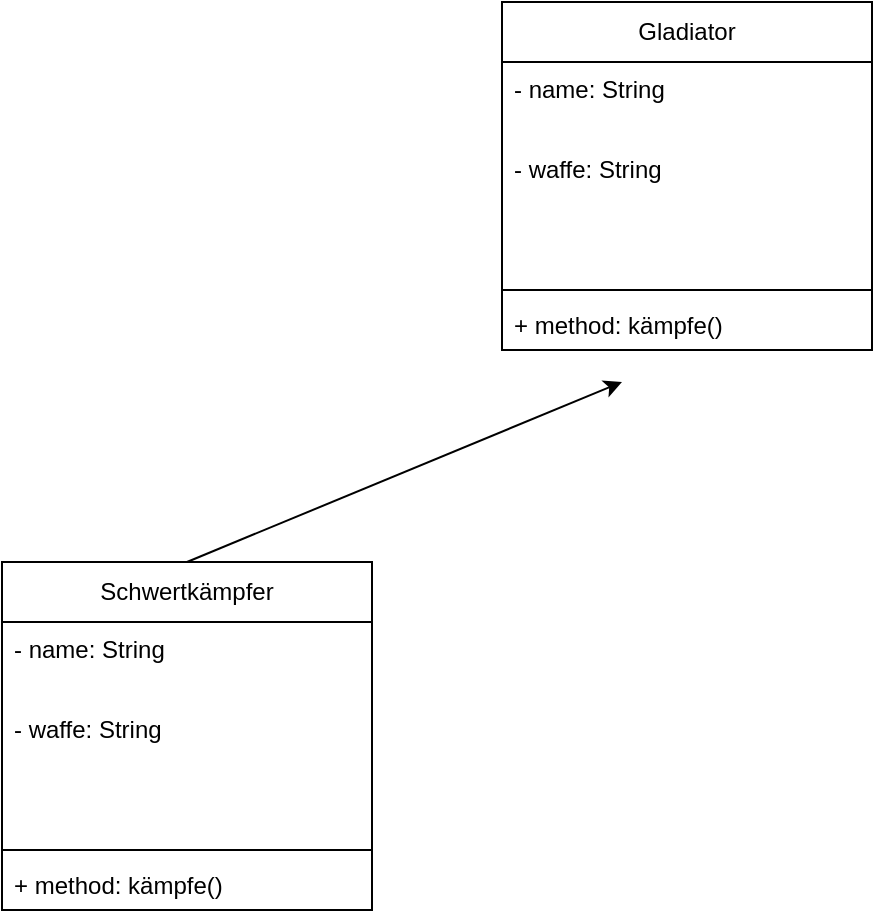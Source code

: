 <mxfile version="21.0.2" type="github">
  <diagram name="Page-1" id="JTbZ26cEgnJaYDLDh8_u">
    <mxGraphModel dx="1687" dy="948" grid="1" gridSize="10" guides="1" tooltips="1" connect="1" arrows="1" fold="1" page="1" pageScale="1" pageWidth="850" pageHeight="1100" math="0" shadow="0">
      <root>
        <mxCell id="0" />
        <mxCell id="1" parent="0" />
        <mxCell id="KQBAoADH2EhRXdVCtGJ--1" value="Gladiator" style="swimlane;fontStyle=0;childLayout=stackLayout;horizontal=1;startSize=30;fillColor=none;horizontalStack=0;resizeParent=1;resizeParentMax=0;resizeLast=0;collapsible=1;marginBottom=0;whiteSpace=wrap;html=1;" vertex="1" parent="1">
          <mxGeometry x="320" y="40" width="185" height="174" as="geometry">
            <mxRectangle x="320" y="40" width="110" height="30" as="alternateBounds" />
          </mxGeometry>
        </mxCell>
        <object label="- name: String" fight="" id="KQBAoADH2EhRXdVCtGJ--2">
          <mxCell style="text;strokeColor=none;fillColor=none;align=left;verticalAlign=top;spacingLeft=4;spacingRight=4;overflow=hidden;rotatable=0;points=[[0,0.5],[1,0.5]];portConstraint=eastwest;whiteSpace=wrap;html=1;" vertex="1" parent="KQBAoADH2EhRXdVCtGJ--1">
            <mxGeometry y="30" width="185" height="40" as="geometry" />
          </mxCell>
        </object>
        <mxCell id="KQBAoADH2EhRXdVCtGJ--8" value="- waffe: String" style="text;strokeColor=none;fillColor=none;align=left;verticalAlign=top;spacingLeft=4;spacingRight=4;overflow=hidden;rotatable=0;points=[[0,0.5],[1,0.5]];portConstraint=eastwest;whiteSpace=wrap;html=1;" vertex="1" parent="KQBAoADH2EhRXdVCtGJ--1">
          <mxGeometry y="70" width="185" height="70" as="geometry" />
        </mxCell>
        <mxCell id="KQBAoADH2EhRXdVCtGJ--7" value="" style="line;strokeWidth=1;fillColor=none;align=left;verticalAlign=middle;spacingTop=-1;spacingLeft=3;spacingRight=3;rotatable=0;labelPosition=right;points=[];portConstraint=eastwest;strokeColor=inherit;" vertex="1" parent="KQBAoADH2EhRXdVCtGJ--1">
          <mxGeometry y="140" width="185" height="8" as="geometry" />
        </mxCell>
        <mxCell id="KQBAoADH2EhRXdVCtGJ--6" value="+ method: kämpfe()" style="text;strokeColor=none;fillColor=none;align=left;verticalAlign=top;spacingLeft=4;spacingRight=4;overflow=hidden;rotatable=0;points=[[0,0.5],[1,0.5]];portConstraint=eastwest;whiteSpace=wrap;html=1;" vertex="1" parent="KQBAoADH2EhRXdVCtGJ--1">
          <mxGeometry y="148" width="185" height="26" as="geometry" />
        </mxCell>
        <mxCell id="KQBAoADH2EhRXdVCtGJ--9" value="Schwertkämpfer" style="swimlane;fontStyle=0;childLayout=stackLayout;horizontal=1;startSize=30;fillColor=none;horizontalStack=0;resizeParent=1;resizeParentMax=0;resizeLast=0;collapsible=1;marginBottom=0;whiteSpace=wrap;html=1;" vertex="1" parent="1">
          <mxGeometry x="70" y="320" width="185" height="174" as="geometry">
            <mxRectangle x="320" y="40" width="110" height="30" as="alternateBounds" />
          </mxGeometry>
        </mxCell>
        <object label="- name: String" fight="" id="KQBAoADH2EhRXdVCtGJ--10">
          <mxCell style="text;strokeColor=none;fillColor=none;align=left;verticalAlign=top;spacingLeft=4;spacingRight=4;overflow=hidden;rotatable=0;points=[[0,0.5],[1,0.5]];portConstraint=eastwest;whiteSpace=wrap;html=1;" vertex="1" parent="KQBAoADH2EhRXdVCtGJ--9">
            <mxGeometry y="30" width="185" height="40" as="geometry" />
          </mxCell>
        </object>
        <mxCell id="KQBAoADH2EhRXdVCtGJ--11" value="- waffe: String" style="text;strokeColor=none;fillColor=none;align=left;verticalAlign=top;spacingLeft=4;spacingRight=4;overflow=hidden;rotatable=0;points=[[0,0.5],[1,0.5]];portConstraint=eastwest;whiteSpace=wrap;html=1;" vertex="1" parent="KQBAoADH2EhRXdVCtGJ--9">
          <mxGeometry y="70" width="185" height="70" as="geometry" />
        </mxCell>
        <mxCell id="KQBAoADH2EhRXdVCtGJ--12" value="" style="line;strokeWidth=1;fillColor=none;align=left;verticalAlign=middle;spacingTop=-1;spacingLeft=3;spacingRight=3;rotatable=0;labelPosition=right;points=[];portConstraint=eastwest;strokeColor=inherit;" vertex="1" parent="KQBAoADH2EhRXdVCtGJ--9">
          <mxGeometry y="140" width="185" height="8" as="geometry" />
        </mxCell>
        <mxCell id="KQBAoADH2EhRXdVCtGJ--13" value="+ method: kämpfe()" style="text;strokeColor=none;fillColor=none;align=left;verticalAlign=top;spacingLeft=4;spacingRight=4;overflow=hidden;rotatable=0;points=[[0,0.5],[1,0.5]];portConstraint=eastwest;whiteSpace=wrap;html=1;" vertex="1" parent="KQBAoADH2EhRXdVCtGJ--9">
          <mxGeometry y="148" width="185" height="26" as="geometry" />
        </mxCell>
        <mxCell id="KQBAoADH2EhRXdVCtGJ--14" value="" style="endArrow=classic;html=1;rounded=0;exitX=0.5;exitY=0;exitDx=0;exitDy=0;" edge="1" parent="1" source="KQBAoADH2EhRXdVCtGJ--9">
          <mxGeometry width="50" height="50" relative="1" as="geometry">
            <mxPoint x="430" y="450" as="sourcePoint" />
            <mxPoint x="380" y="230" as="targetPoint" />
            <Array as="points" />
          </mxGeometry>
        </mxCell>
      </root>
    </mxGraphModel>
  </diagram>
</mxfile>
